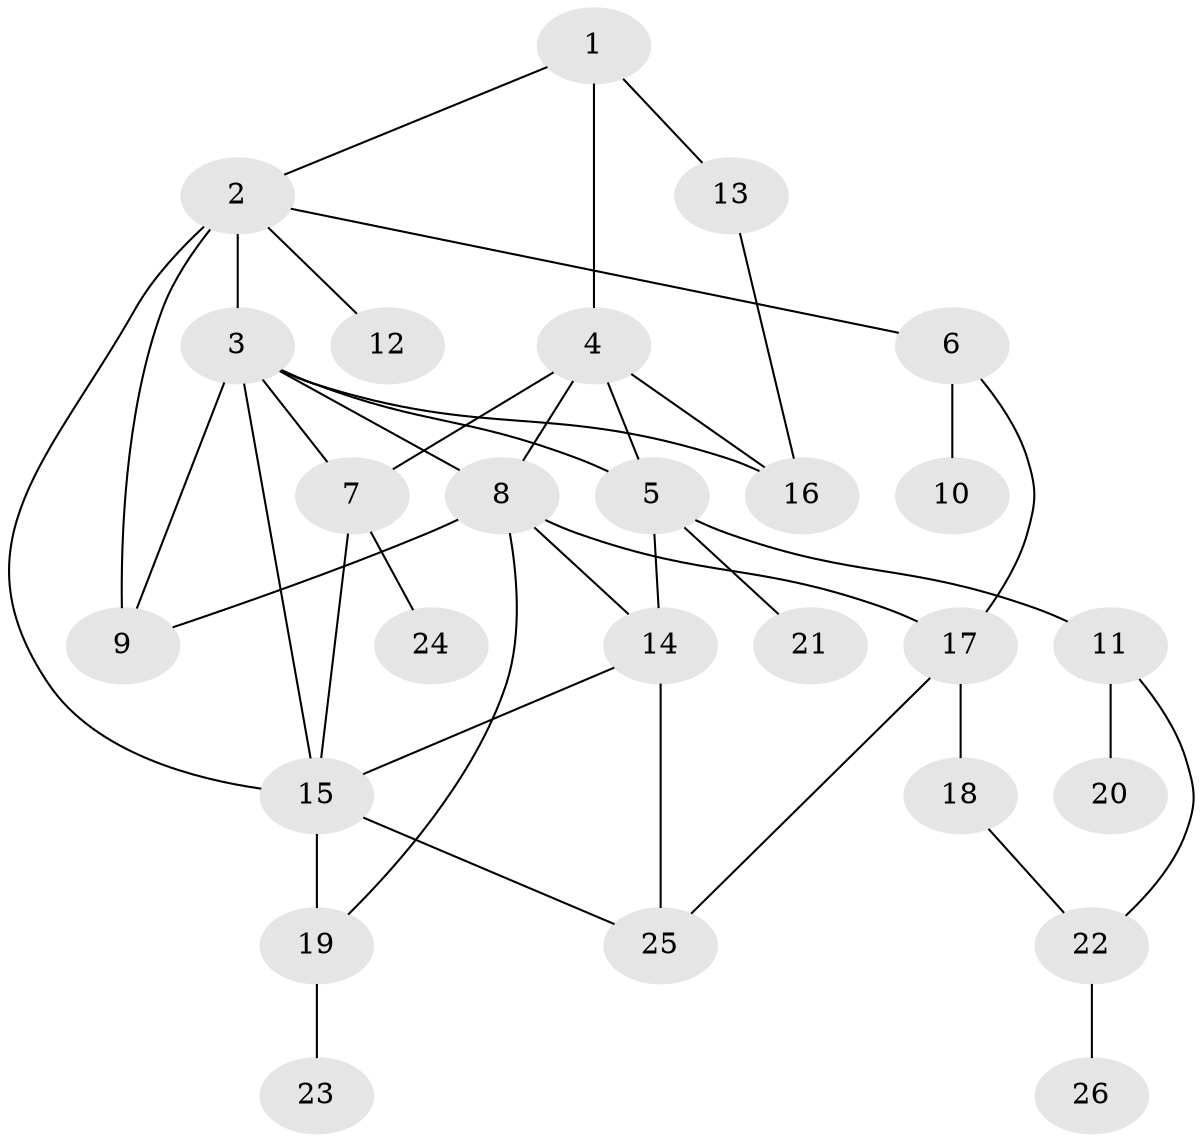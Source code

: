 // original degree distribution, {3: 0.23529411764705882, 4: 0.13725490196078433, 7: 0.0196078431372549, 6: 0.058823529411764705, 5: 0.058823529411764705, 2: 0.29411764705882354, 1: 0.19607843137254902}
// Generated by graph-tools (version 1.1) at 2025/34/03/09/25 02:34:03]
// undirected, 26 vertices, 41 edges
graph export_dot {
graph [start="1"]
  node [color=gray90,style=filled];
  1;
  2;
  3;
  4;
  5;
  6;
  7;
  8;
  9;
  10;
  11;
  12;
  13;
  14;
  15;
  16;
  17;
  18;
  19;
  20;
  21;
  22;
  23;
  24;
  25;
  26;
  1 -- 2 [weight=1.0];
  1 -- 4 [weight=1.0];
  1 -- 13 [weight=1.0];
  2 -- 3 [weight=2.0];
  2 -- 6 [weight=1.0];
  2 -- 9 [weight=1.0];
  2 -- 12 [weight=1.0];
  2 -- 15 [weight=1.0];
  3 -- 5 [weight=1.0];
  3 -- 7 [weight=1.0];
  3 -- 8 [weight=2.0];
  3 -- 9 [weight=4.0];
  3 -- 15 [weight=2.0];
  3 -- 16 [weight=1.0];
  4 -- 5 [weight=1.0];
  4 -- 7 [weight=1.0];
  4 -- 8 [weight=1.0];
  4 -- 16 [weight=1.0];
  5 -- 11 [weight=1.0];
  5 -- 14 [weight=1.0];
  5 -- 21 [weight=1.0];
  6 -- 10 [weight=1.0];
  6 -- 17 [weight=1.0];
  7 -- 15 [weight=2.0];
  7 -- 24 [weight=2.0];
  8 -- 9 [weight=1.0];
  8 -- 14 [weight=1.0];
  8 -- 17 [weight=1.0];
  8 -- 19 [weight=1.0];
  11 -- 20 [weight=1.0];
  11 -- 22 [weight=1.0];
  13 -- 16 [weight=1.0];
  14 -- 15 [weight=1.0];
  14 -- 25 [weight=1.0];
  15 -- 19 [weight=2.0];
  15 -- 25 [weight=1.0];
  17 -- 18 [weight=1.0];
  17 -- 25 [weight=1.0];
  18 -- 22 [weight=1.0];
  19 -- 23 [weight=1.0];
  22 -- 26 [weight=1.0];
}
